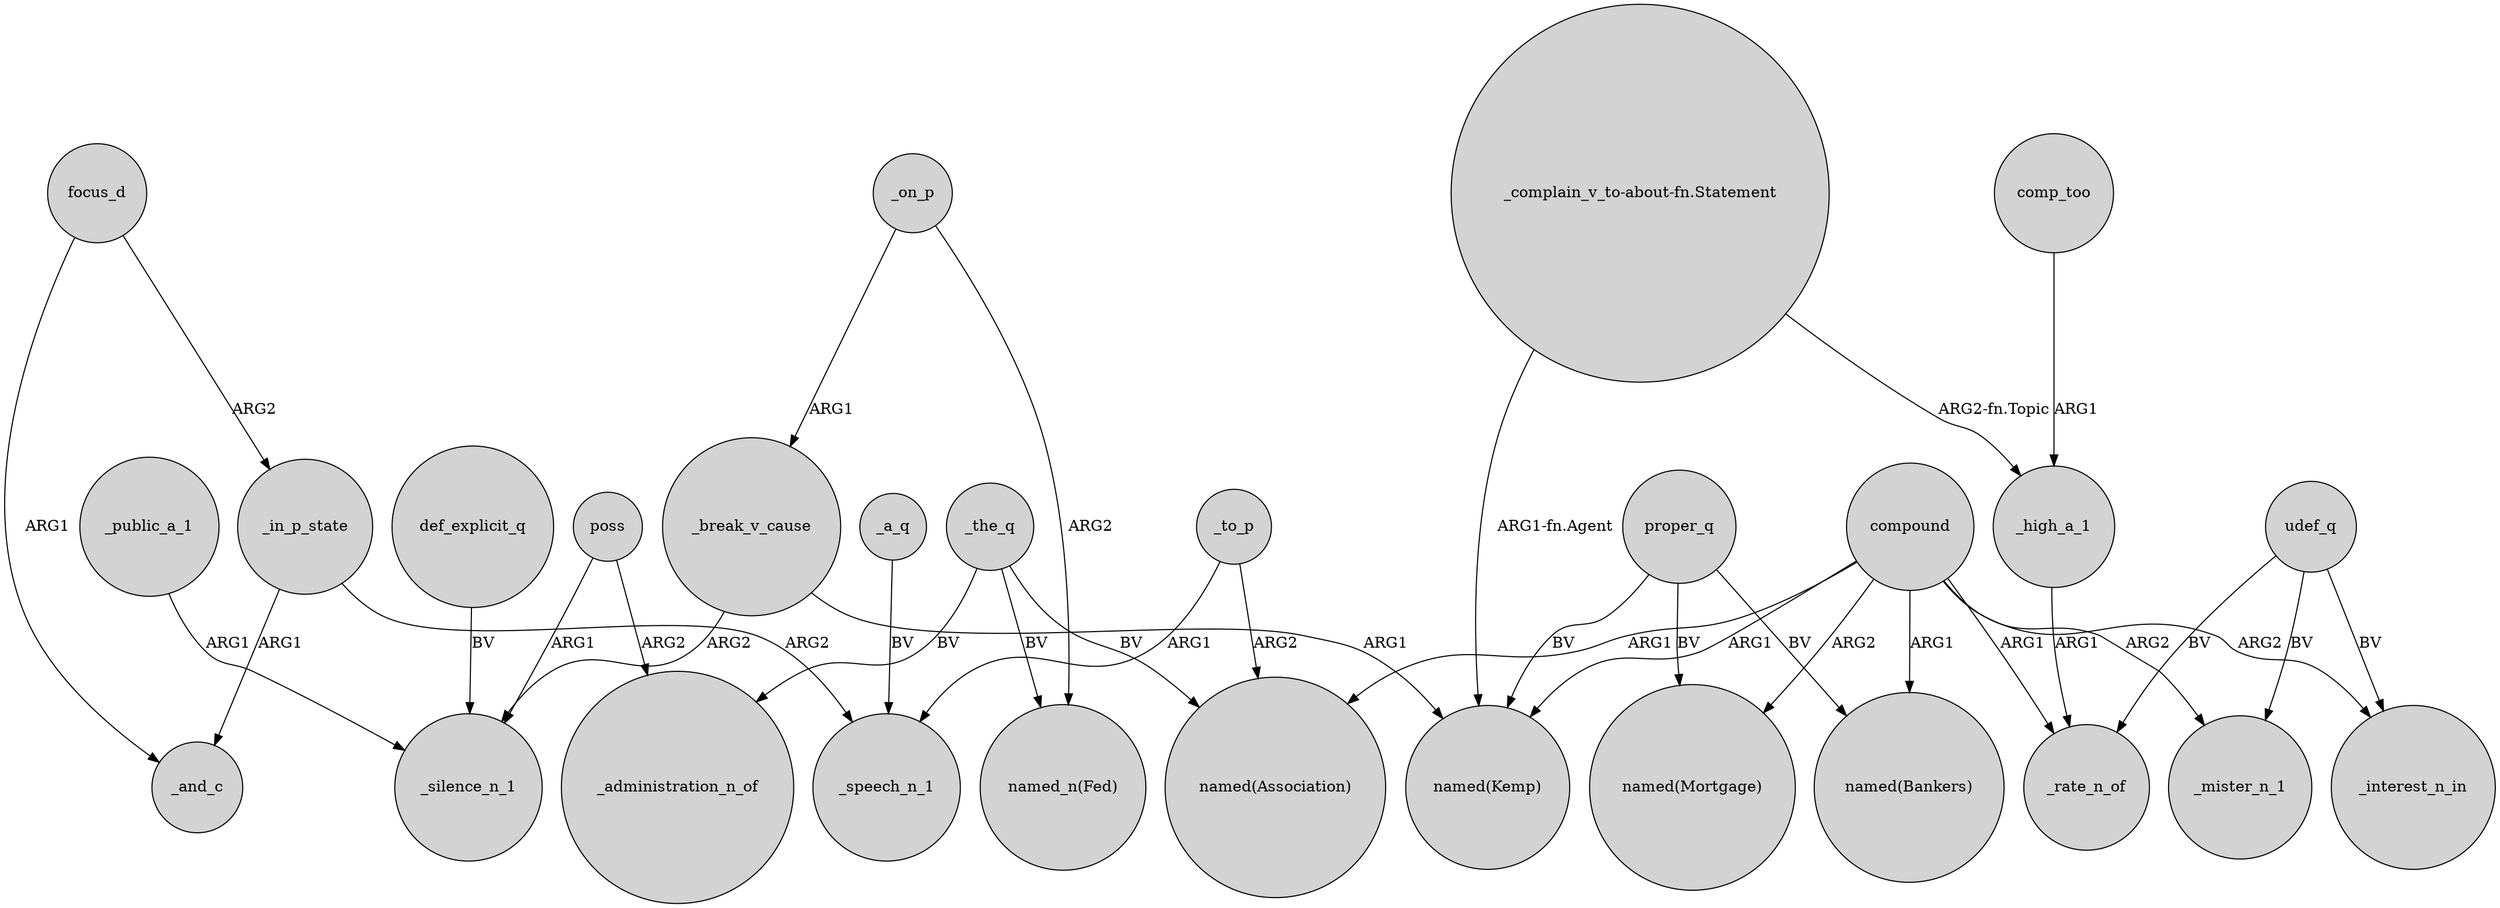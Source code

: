 digraph {
	node [shape=circle style=filled]
	proper_q -> "named(Kemp)" [label=BV]
	"_complain_v_to-about-fn.Statement" -> _high_a_1 [label="ARG2-fn.Topic"]
	_the_q -> "named_n(Fed)" [label=BV]
	_to_p -> "named(Association)" [label=ARG2]
	_in_p_state -> _and_c [label=ARG1]
	proper_q -> "named(Bankers)" [label=BV]
	compound -> "named(Bankers)" [label=ARG1]
	_to_p -> _speech_n_1 [label=ARG1]
	proper_q -> "named(Mortgage)" [label=BV]
	_break_v_cause -> _silence_n_1 [label=ARG2]
	compound -> _mister_n_1 [label=ARG2]
	focus_d -> _in_p_state [label=ARG2]
	compound -> _rate_n_of [label=ARG1]
	udef_q -> _mister_n_1 [label=BV]
	"_complain_v_to-about-fn.Statement" -> "named(Kemp)" [label="ARG1-fn.Agent"]
	compound -> "named(Kemp)" [label=ARG1]
	poss -> _silence_n_1 [label=ARG1]
	udef_q -> _rate_n_of [label=BV]
	_on_p -> "named_n(Fed)" [label=ARG2]
	_break_v_cause -> "named(Kemp)" [label=ARG1]
	udef_q -> _interest_n_in [label=BV]
	compound -> _interest_n_in [label=ARG2]
	poss -> _administration_n_of [label=ARG2]
	_high_a_1 -> _rate_n_of [label=ARG1]
	comp_too -> _high_a_1 [label=ARG1]
	_on_p -> _break_v_cause [label=ARG1]
	focus_d -> _and_c [label=ARG1]
	_in_p_state -> _speech_n_1 [label=ARG2]
	def_explicit_q -> _silence_n_1 [label=BV]
	compound -> "named(Mortgage)" [label=ARG2]
	_the_q -> "named(Association)" [label=BV]
	compound -> "named(Association)" [label=ARG1]
	_the_q -> _administration_n_of [label=BV]
	_a_q -> _speech_n_1 [label=BV]
	_public_a_1 -> _silence_n_1 [label=ARG1]
}
